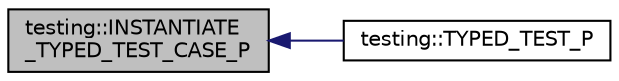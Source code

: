 digraph "testing::INSTANTIATE_TYPED_TEST_CASE_P"
{
  edge [fontname="Helvetica",fontsize="10",labelfontname="Helvetica",labelfontsize="10"];
  node [fontname="Helvetica",fontsize="10",shape=record];
  rankdir="LR";
  Node989 [label="testing::INSTANTIATE\l_TYPED_TEST_CASE_P",height=0.2,width=0.4,color="black", fillcolor="grey75", style="filled", fontcolor="black"];
  Node989 -> Node990 [dir="back",color="midnightblue",fontsize="10",style="solid",fontname="Helvetica"];
  Node990 [label="testing::TYPED_TEST_P",height=0.2,width=0.4,color="black", fillcolor="white", style="filled",URL="$d0/d75/namespacetesting.html#a3f3fbbc7ecc23117307b81deb8f4cfac"];
}
